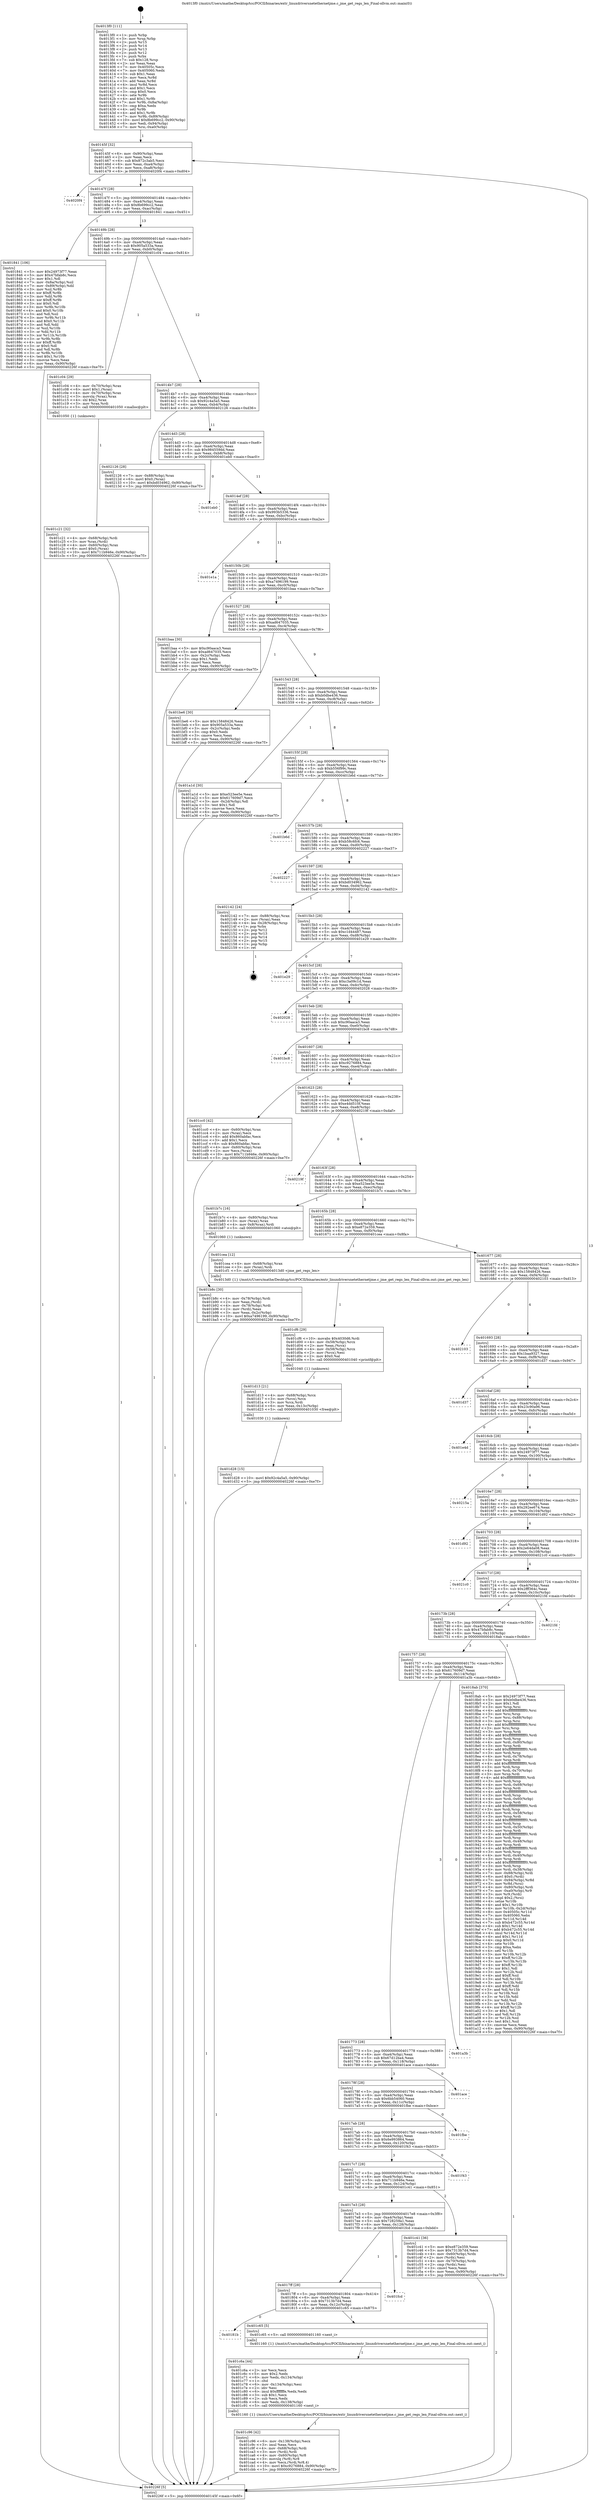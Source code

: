 digraph "0x4013f0" {
  label = "0x4013f0 (/mnt/c/Users/mathe/Desktop/tcc/POCII/binaries/extr_linuxdriversnetethernetjme.c_jme_get_regs_len_Final-ollvm.out::main(0))"
  labelloc = "t"
  node[shape=record]

  Entry [label="",width=0.3,height=0.3,shape=circle,fillcolor=black,style=filled]
  "0x40145f" [label="{
     0x40145f [32]\l
     | [instrs]\l
     &nbsp;&nbsp;0x40145f \<+6\>: mov -0x90(%rbp),%eax\l
     &nbsp;&nbsp;0x401465 \<+2\>: mov %eax,%ecx\l
     &nbsp;&nbsp;0x401467 \<+6\>: sub $0x872c3ab5,%ecx\l
     &nbsp;&nbsp;0x40146d \<+6\>: mov %eax,-0xa4(%rbp)\l
     &nbsp;&nbsp;0x401473 \<+6\>: mov %ecx,-0xa8(%rbp)\l
     &nbsp;&nbsp;0x401479 \<+6\>: je 00000000004020f4 \<main+0xd04\>\l
  }"]
  "0x4020f4" [label="{
     0x4020f4\l
  }", style=dashed]
  "0x40147f" [label="{
     0x40147f [28]\l
     | [instrs]\l
     &nbsp;&nbsp;0x40147f \<+5\>: jmp 0000000000401484 \<main+0x94\>\l
     &nbsp;&nbsp;0x401484 \<+6\>: mov -0xa4(%rbp),%eax\l
     &nbsp;&nbsp;0x40148a \<+5\>: sub $0x8b699cc2,%eax\l
     &nbsp;&nbsp;0x40148f \<+6\>: mov %eax,-0xac(%rbp)\l
     &nbsp;&nbsp;0x401495 \<+6\>: je 0000000000401841 \<main+0x451\>\l
  }"]
  Exit [label="",width=0.3,height=0.3,shape=circle,fillcolor=black,style=filled,peripheries=2]
  "0x401841" [label="{
     0x401841 [106]\l
     | [instrs]\l
     &nbsp;&nbsp;0x401841 \<+5\>: mov $0x24973f77,%eax\l
     &nbsp;&nbsp;0x401846 \<+5\>: mov $0x47bfab8c,%ecx\l
     &nbsp;&nbsp;0x40184b \<+2\>: mov $0x1,%dl\l
     &nbsp;&nbsp;0x40184d \<+7\>: mov -0x8a(%rbp),%sil\l
     &nbsp;&nbsp;0x401854 \<+7\>: mov -0x89(%rbp),%dil\l
     &nbsp;&nbsp;0x40185b \<+3\>: mov %sil,%r8b\l
     &nbsp;&nbsp;0x40185e \<+4\>: xor $0xff,%r8b\l
     &nbsp;&nbsp;0x401862 \<+3\>: mov %dil,%r9b\l
     &nbsp;&nbsp;0x401865 \<+4\>: xor $0xff,%r9b\l
     &nbsp;&nbsp;0x401869 \<+3\>: xor $0x0,%dl\l
     &nbsp;&nbsp;0x40186c \<+3\>: mov %r8b,%r10b\l
     &nbsp;&nbsp;0x40186f \<+4\>: and $0x0,%r10b\l
     &nbsp;&nbsp;0x401873 \<+3\>: and %dl,%sil\l
     &nbsp;&nbsp;0x401876 \<+3\>: mov %r9b,%r11b\l
     &nbsp;&nbsp;0x401879 \<+4\>: and $0x0,%r11b\l
     &nbsp;&nbsp;0x40187d \<+3\>: and %dl,%dil\l
     &nbsp;&nbsp;0x401880 \<+3\>: or %sil,%r10b\l
     &nbsp;&nbsp;0x401883 \<+3\>: or %dil,%r11b\l
     &nbsp;&nbsp;0x401886 \<+3\>: xor %r11b,%r10b\l
     &nbsp;&nbsp;0x401889 \<+3\>: or %r9b,%r8b\l
     &nbsp;&nbsp;0x40188c \<+4\>: xor $0xff,%r8b\l
     &nbsp;&nbsp;0x401890 \<+3\>: or $0x0,%dl\l
     &nbsp;&nbsp;0x401893 \<+3\>: and %dl,%r8b\l
     &nbsp;&nbsp;0x401896 \<+3\>: or %r8b,%r10b\l
     &nbsp;&nbsp;0x401899 \<+4\>: test $0x1,%r10b\l
     &nbsp;&nbsp;0x40189d \<+3\>: cmovne %ecx,%eax\l
     &nbsp;&nbsp;0x4018a0 \<+6\>: mov %eax,-0x90(%rbp)\l
     &nbsp;&nbsp;0x4018a6 \<+5\>: jmp 000000000040226f \<main+0xe7f\>\l
  }"]
  "0x40149b" [label="{
     0x40149b [28]\l
     | [instrs]\l
     &nbsp;&nbsp;0x40149b \<+5\>: jmp 00000000004014a0 \<main+0xb0\>\l
     &nbsp;&nbsp;0x4014a0 \<+6\>: mov -0xa4(%rbp),%eax\l
     &nbsp;&nbsp;0x4014a6 \<+5\>: sub $0x905a533a,%eax\l
     &nbsp;&nbsp;0x4014ab \<+6\>: mov %eax,-0xb0(%rbp)\l
     &nbsp;&nbsp;0x4014b1 \<+6\>: je 0000000000401c04 \<main+0x814\>\l
  }"]
  "0x40226f" [label="{
     0x40226f [5]\l
     | [instrs]\l
     &nbsp;&nbsp;0x40226f \<+5\>: jmp 000000000040145f \<main+0x6f\>\l
  }"]
  "0x4013f0" [label="{
     0x4013f0 [111]\l
     | [instrs]\l
     &nbsp;&nbsp;0x4013f0 \<+1\>: push %rbp\l
     &nbsp;&nbsp;0x4013f1 \<+3\>: mov %rsp,%rbp\l
     &nbsp;&nbsp;0x4013f4 \<+2\>: push %r15\l
     &nbsp;&nbsp;0x4013f6 \<+2\>: push %r14\l
     &nbsp;&nbsp;0x4013f8 \<+2\>: push %r13\l
     &nbsp;&nbsp;0x4013fa \<+2\>: push %r12\l
     &nbsp;&nbsp;0x4013fc \<+1\>: push %rbx\l
     &nbsp;&nbsp;0x4013fd \<+7\>: sub $0x128,%rsp\l
     &nbsp;&nbsp;0x401404 \<+2\>: xor %eax,%eax\l
     &nbsp;&nbsp;0x401406 \<+7\>: mov 0x40505c,%ecx\l
     &nbsp;&nbsp;0x40140d \<+7\>: mov 0x405060,%edx\l
     &nbsp;&nbsp;0x401414 \<+3\>: sub $0x1,%eax\l
     &nbsp;&nbsp;0x401417 \<+3\>: mov %ecx,%r8d\l
     &nbsp;&nbsp;0x40141a \<+3\>: add %eax,%r8d\l
     &nbsp;&nbsp;0x40141d \<+4\>: imul %r8d,%ecx\l
     &nbsp;&nbsp;0x401421 \<+3\>: and $0x1,%ecx\l
     &nbsp;&nbsp;0x401424 \<+3\>: cmp $0x0,%ecx\l
     &nbsp;&nbsp;0x401427 \<+4\>: sete %r9b\l
     &nbsp;&nbsp;0x40142b \<+4\>: and $0x1,%r9b\l
     &nbsp;&nbsp;0x40142f \<+7\>: mov %r9b,-0x8a(%rbp)\l
     &nbsp;&nbsp;0x401436 \<+3\>: cmp $0xa,%edx\l
     &nbsp;&nbsp;0x401439 \<+4\>: setl %r9b\l
     &nbsp;&nbsp;0x40143d \<+4\>: and $0x1,%r9b\l
     &nbsp;&nbsp;0x401441 \<+7\>: mov %r9b,-0x89(%rbp)\l
     &nbsp;&nbsp;0x401448 \<+10\>: movl $0x8b699cc2,-0x90(%rbp)\l
     &nbsp;&nbsp;0x401452 \<+6\>: mov %edi,-0x94(%rbp)\l
     &nbsp;&nbsp;0x401458 \<+7\>: mov %rsi,-0xa0(%rbp)\l
  }"]
  "0x401d28" [label="{
     0x401d28 [15]\l
     | [instrs]\l
     &nbsp;&nbsp;0x401d28 \<+10\>: movl $0x92c4a5a5,-0x90(%rbp)\l
     &nbsp;&nbsp;0x401d32 \<+5\>: jmp 000000000040226f \<main+0xe7f\>\l
  }"]
  "0x401c04" [label="{
     0x401c04 [29]\l
     | [instrs]\l
     &nbsp;&nbsp;0x401c04 \<+4\>: mov -0x70(%rbp),%rax\l
     &nbsp;&nbsp;0x401c08 \<+6\>: movl $0x1,(%rax)\l
     &nbsp;&nbsp;0x401c0e \<+4\>: mov -0x70(%rbp),%rax\l
     &nbsp;&nbsp;0x401c12 \<+3\>: movslq (%rax),%rax\l
     &nbsp;&nbsp;0x401c15 \<+4\>: shl $0x2,%rax\l
     &nbsp;&nbsp;0x401c19 \<+3\>: mov %rax,%rdi\l
     &nbsp;&nbsp;0x401c1c \<+5\>: call 0000000000401050 \<malloc@plt\>\l
     | [calls]\l
     &nbsp;&nbsp;0x401050 \{1\} (unknown)\l
  }"]
  "0x4014b7" [label="{
     0x4014b7 [28]\l
     | [instrs]\l
     &nbsp;&nbsp;0x4014b7 \<+5\>: jmp 00000000004014bc \<main+0xcc\>\l
     &nbsp;&nbsp;0x4014bc \<+6\>: mov -0xa4(%rbp),%eax\l
     &nbsp;&nbsp;0x4014c2 \<+5\>: sub $0x92c4a5a5,%eax\l
     &nbsp;&nbsp;0x4014c7 \<+6\>: mov %eax,-0xb4(%rbp)\l
     &nbsp;&nbsp;0x4014cd \<+6\>: je 0000000000402126 \<main+0xd36\>\l
  }"]
  "0x401d13" [label="{
     0x401d13 [21]\l
     | [instrs]\l
     &nbsp;&nbsp;0x401d13 \<+4\>: mov -0x68(%rbp),%rcx\l
     &nbsp;&nbsp;0x401d17 \<+3\>: mov (%rcx),%rcx\l
     &nbsp;&nbsp;0x401d1a \<+3\>: mov %rcx,%rdi\l
     &nbsp;&nbsp;0x401d1d \<+6\>: mov %eax,-0x13c(%rbp)\l
     &nbsp;&nbsp;0x401d23 \<+5\>: call 0000000000401030 \<free@plt\>\l
     | [calls]\l
     &nbsp;&nbsp;0x401030 \{1\} (unknown)\l
  }"]
  "0x402126" [label="{
     0x402126 [28]\l
     | [instrs]\l
     &nbsp;&nbsp;0x402126 \<+7\>: mov -0x88(%rbp),%rax\l
     &nbsp;&nbsp;0x40212d \<+6\>: movl $0x0,(%rax)\l
     &nbsp;&nbsp;0x402133 \<+10\>: movl $0xbd034962,-0x90(%rbp)\l
     &nbsp;&nbsp;0x40213d \<+5\>: jmp 000000000040226f \<main+0xe7f\>\l
  }"]
  "0x4014d3" [label="{
     0x4014d3 [28]\l
     | [instrs]\l
     &nbsp;&nbsp;0x4014d3 \<+5\>: jmp 00000000004014d8 \<main+0xe8\>\l
     &nbsp;&nbsp;0x4014d8 \<+6\>: mov -0xa4(%rbp),%eax\l
     &nbsp;&nbsp;0x4014de \<+5\>: sub $0x984559dd,%eax\l
     &nbsp;&nbsp;0x4014e3 \<+6\>: mov %eax,-0xb8(%rbp)\l
     &nbsp;&nbsp;0x4014e9 \<+6\>: je 0000000000401eb0 \<main+0xac0\>\l
  }"]
  "0x401cf6" [label="{
     0x401cf6 [29]\l
     | [instrs]\l
     &nbsp;&nbsp;0x401cf6 \<+10\>: movabs $0x4030d6,%rdi\l
     &nbsp;&nbsp;0x401d00 \<+4\>: mov -0x58(%rbp),%rcx\l
     &nbsp;&nbsp;0x401d04 \<+2\>: mov %eax,(%rcx)\l
     &nbsp;&nbsp;0x401d06 \<+4\>: mov -0x58(%rbp),%rcx\l
     &nbsp;&nbsp;0x401d0a \<+2\>: mov (%rcx),%esi\l
     &nbsp;&nbsp;0x401d0c \<+2\>: mov $0x0,%al\l
     &nbsp;&nbsp;0x401d0e \<+5\>: call 0000000000401040 \<printf@plt\>\l
     | [calls]\l
     &nbsp;&nbsp;0x401040 \{1\} (unknown)\l
  }"]
  "0x401eb0" [label="{
     0x401eb0\l
  }", style=dashed]
  "0x4014ef" [label="{
     0x4014ef [28]\l
     | [instrs]\l
     &nbsp;&nbsp;0x4014ef \<+5\>: jmp 00000000004014f4 \<main+0x104\>\l
     &nbsp;&nbsp;0x4014f4 \<+6\>: mov -0xa4(%rbp),%eax\l
     &nbsp;&nbsp;0x4014fa \<+5\>: sub $0x993b5336,%eax\l
     &nbsp;&nbsp;0x4014ff \<+6\>: mov %eax,-0xbc(%rbp)\l
     &nbsp;&nbsp;0x401505 \<+6\>: je 0000000000401e1a \<main+0xa2a\>\l
  }"]
  "0x401c96" [label="{
     0x401c96 [42]\l
     | [instrs]\l
     &nbsp;&nbsp;0x401c96 \<+6\>: mov -0x138(%rbp),%ecx\l
     &nbsp;&nbsp;0x401c9c \<+3\>: imul %eax,%ecx\l
     &nbsp;&nbsp;0x401c9f \<+4\>: mov -0x68(%rbp),%rdi\l
     &nbsp;&nbsp;0x401ca3 \<+3\>: mov (%rdi),%rdi\l
     &nbsp;&nbsp;0x401ca6 \<+4\>: mov -0x60(%rbp),%r8\l
     &nbsp;&nbsp;0x401caa \<+3\>: movslq (%r8),%r8\l
     &nbsp;&nbsp;0x401cad \<+4\>: mov %ecx,(%rdi,%r8,4)\l
     &nbsp;&nbsp;0x401cb1 \<+10\>: movl $0xc9276884,-0x90(%rbp)\l
     &nbsp;&nbsp;0x401cbb \<+5\>: jmp 000000000040226f \<main+0xe7f\>\l
  }"]
  "0x401e1a" [label="{
     0x401e1a\l
  }", style=dashed]
  "0x40150b" [label="{
     0x40150b [28]\l
     | [instrs]\l
     &nbsp;&nbsp;0x40150b \<+5\>: jmp 0000000000401510 \<main+0x120\>\l
     &nbsp;&nbsp;0x401510 \<+6\>: mov -0xa4(%rbp),%eax\l
     &nbsp;&nbsp;0x401516 \<+5\>: sub $0xa7496199,%eax\l
     &nbsp;&nbsp;0x40151b \<+6\>: mov %eax,-0xc0(%rbp)\l
     &nbsp;&nbsp;0x401521 \<+6\>: je 0000000000401baa \<main+0x7ba\>\l
  }"]
  "0x401c6a" [label="{
     0x401c6a [44]\l
     | [instrs]\l
     &nbsp;&nbsp;0x401c6a \<+2\>: xor %ecx,%ecx\l
     &nbsp;&nbsp;0x401c6c \<+5\>: mov $0x2,%edx\l
     &nbsp;&nbsp;0x401c71 \<+6\>: mov %edx,-0x134(%rbp)\l
     &nbsp;&nbsp;0x401c77 \<+1\>: cltd\l
     &nbsp;&nbsp;0x401c78 \<+6\>: mov -0x134(%rbp),%esi\l
     &nbsp;&nbsp;0x401c7e \<+2\>: idiv %esi\l
     &nbsp;&nbsp;0x401c80 \<+6\>: imul $0xfffffffe,%edx,%edx\l
     &nbsp;&nbsp;0x401c86 \<+3\>: sub $0x1,%ecx\l
     &nbsp;&nbsp;0x401c89 \<+2\>: sub %ecx,%edx\l
     &nbsp;&nbsp;0x401c8b \<+6\>: mov %edx,-0x138(%rbp)\l
     &nbsp;&nbsp;0x401c91 \<+5\>: call 0000000000401160 \<next_i\>\l
     | [calls]\l
     &nbsp;&nbsp;0x401160 \{1\} (/mnt/c/Users/mathe/Desktop/tcc/POCII/binaries/extr_linuxdriversnetethernetjme.c_jme_get_regs_len_Final-ollvm.out::next_i)\l
  }"]
  "0x401baa" [label="{
     0x401baa [30]\l
     | [instrs]\l
     &nbsp;&nbsp;0x401baa \<+5\>: mov $0xc90aaca3,%eax\l
     &nbsp;&nbsp;0x401baf \<+5\>: mov $0xad647035,%ecx\l
     &nbsp;&nbsp;0x401bb4 \<+3\>: mov -0x2c(%rbp),%edx\l
     &nbsp;&nbsp;0x401bb7 \<+3\>: cmp $0x1,%edx\l
     &nbsp;&nbsp;0x401bba \<+3\>: cmovl %ecx,%eax\l
     &nbsp;&nbsp;0x401bbd \<+6\>: mov %eax,-0x90(%rbp)\l
     &nbsp;&nbsp;0x401bc3 \<+5\>: jmp 000000000040226f \<main+0xe7f\>\l
  }"]
  "0x401527" [label="{
     0x401527 [28]\l
     | [instrs]\l
     &nbsp;&nbsp;0x401527 \<+5\>: jmp 000000000040152c \<main+0x13c\>\l
     &nbsp;&nbsp;0x40152c \<+6\>: mov -0xa4(%rbp),%eax\l
     &nbsp;&nbsp;0x401532 \<+5\>: sub $0xad647035,%eax\l
     &nbsp;&nbsp;0x401537 \<+6\>: mov %eax,-0xc4(%rbp)\l
     &nbsp;&nbsp;0x40153d \<+6\>: je 0000000000401be6 \<main+0x7f6\>\l
  }"]
  "0x40181b" [label="{
     0x40181b\l
  }", style=dashed]
  "0x401be6" [label="{
     0x401be6 [30]\l
     | [instrs]\l
     &nbsp;&nbsp;0x401be6 \<+5\>: mov $0x15848426,%eax\l
     &nbsp;&nbsp;0x401beb \<+5\>: mov $0x905a533a,%ecx\l
     &nbsp;&nbsp;0x401bf0 \<+3\>: mov -0x2c(%rbp),%edx\l
     &nbsp;&nbsp;0x401bf3 \<+3\>: cmp $0x0,%edx\l
     &nbsp;&nbsp;0x401bf6 \<+3\>: cmove %ecx,%eax\l
     &nbsp;&nbsp;0x401bf9 \<+6\>: mov %eax,-0x90(%rbp)\l
     &nbsp;&nbsp;0x401bff \<+5\>: jmp 000000000040226f \<main+0xe7f\>\l
  }"]
  "0x401543" [label="{
     0x401543 [28]\l
     | [instrs]\l
     &nbsp;&nbsp;0x401543 \<+5\>: jmp 0000000000401548 \<main+0x158\>\l
     &nbsp;&nbsp;0x401548 \<+6\>: mov -0xa4(%rbp),%eax\l
     &nbsp;&nbsp;0x40154e \<+5\>: sub $0xb0dbe436,%eax\l
     &nbsp;&nbsp;0x401553 \<+6\>: mov %eax,-0xc8(%rbp)\l
     &nbsp;&nbsp;0x401559 \<+6\>: je 0000000000401a1d \<main+0x62d\>\l
  }"]
  "0x401c65" [label="{
     0x401c65 [5]\l
     | [instrs]\l
     &nbsp;&nbsp;0x401c65 \<+5\>: call 0000000000401160 \<next_i\>\l
     | [calls]\l
     &nbsp;&nbsp;0x401160 \{1\} (/mnt/c/Users/mathe/Desktop/tcc/POCII/binaries/extr_linuxdriversnetethernetjme.c_jme_get_regs_len_Final-ollvm.out::next_i)\l
  }"]
  "0x401a1d" [label="{
     0x401a1d [30]\l
     | [instrs]\l
     &nbsp;&nbsp;0x401a1d \<+5\>: mov $0xe523ee5e,%eax\l
     &nbsp;&nbsp;0x401a22 \<+5\>: mov $0x617609d7,%ecx\l
     &nbsp;&nbsp;0x401a27 \<+3\>: mov -0x2d(%rbp),%dl\l
     &nbsp;&nbsp;0x401a2a \<+3\>: test $0x1,%dl\l
     &nbsp;&nbsp;0x401a2d \<+3\>: cmovne %ecx,%eax\l
     &nbsp;&nbsp;0x401a30 \<+6\>: mov %eax,-0x90(%rbp)\l
     &nbsp;&nbsp;0x401a36 \<+5\>: jmp 000000000040226f \<main+0xe7f\>\l
  }"]
  "0x40155f" [label="{
     0x40155f [28]\l
     | [instrs]\l
     &nbsp;&nbsp;0x40155f \<+5\>: jmp 0000000000401564 \<main+0x174\>\l
     &nbsp;&nbsp;0x401564 \<+6\>: mov -0xa4(%rbp),%eax\l
     &nbsp;&nbsp;0x40156a \<+5\>: sub $0xb556f99c,%eax\l
     &nbsp;&nbsp;0x40156f \<+6\>: mov %eax,-0xcc(%rbp)\l
     &nbsp;&nbsp;0x401575 \<+6\>: je 0000000000401b6d \<main+0x77d\>\l
  }"]
  "0x4017ff" [label="{
     0x4017ff [28]\l
     | [instrs]\l
     &nbsp;&nbsp;0x4017ff \<+5\>: jmp 0000000000401804 \<main+0x414\>\l
     &nbsp;&nbsp;0x401804 \<+6\>: mov -0xa4(%rbp),%eax\l
     &nbsp;&nbsp;0x40180a \<+5\>: sub $0x7313b7d4,%eax\l
     &nbsp;&nbsp;0x40180f \<+6\>: mov %eax,-0x12c(%rbp)\l
     &nbsp;&nbsp;0x401815 \<+6\>: je 0000000000401c65 \<main+0x875\>\l
  }"]
  "0x401b6d" [label="{
     0x401b6d\l
  }", style=dashed]
  "0x40157b" [label="{
     0x40157b [28]\l
     | [instrs]\l
     &nbsp;&nbsp;0x40157b \<+5\>: jmp 0000000000401580 \<main+0x190\>\l
     &nbsp;&nbsp;0x401580 \<+6\>: mov -0xa4(%rbp),%eax\l
     &nbsp;&nbsp;0x401586 \<+5\>: sub $0xb58c6fc6,%eax\l
     &nbsp;&nbsp;0x40158b \<+6\>: mov %eax,-0xd0(%rbp)\l
     &nbsp;&nbsp;0x401591 \<+6\>: je 0000000000402227 \<main+0xe37\>\l
  }"]
  "0x401fcd" [label="{
     0x401fcd\l
  }", style=dashed]
  "0x402227" [label="{
     0x402227\l
  }", style=dashed]
  "0x401597" [label="{
     0x401597 [28]\l
     | [instrs]\l
     &nbsp;&nbsp;0x401597 \<+5\>: jmp 000000000040159c \<main+0x1ac\>\l
     &nbsp;&nbsp;0x40159c \<+6\>: mov -0xa4(%rbp),%eax\l
     &nbsp;&nbsp;0x4015a2 \<+5\>: sub $0xbd034962,%eax\l
     &nbsp;&nbsp;0x4015a7 \<+6\>: mov %eax,-0xd4(%rbp)\l
     &nbsp;&nbsp;0x4015ad \<+6\>: je 0000000000402142 \<main+0xd52\>\l
  }"]
  "0x4017e3" [label="{
     0x4017e3 [28]\l
     | [instrs]\l
     &nbsp;&nbsp;0x4017e3 \<+5\>: jmp 00000000004017e8 \<main+0x3f8\>\l
     &nbsp;&nbsp;0x4017e8 \<+6\>: mov -0xa4(%rbp),%eax\l
     &nbsp;&nbsp;0x4017ee \<+5\>: sub $0x728259a1,%eax\l
     &nbsp;&nbsp;0x4017f3 \<+6\>: mov %eax,-0x128(%rbp)\l
     &nbsp;&nbsp;0x4017f9 \<+6\>: je 0000000000401fcd \<main+0xbdd\>\l
  }"]
  "0x402142" [label="{
     0x402142 [24]\l
     | [instrs]\l
     &nbsp;&nbsp;0x402142 \<+7\>: mov -0x88(%rbp),%rax\l
     &nbsp;&nbsp;0x402149 \<+2\>: mov (%rax),%eax\l
     &nbsp;&nbsp;0x40214b \<+4\>: lea -0x28(%rbp),%rsp\l
     &nbsp;&nbsp;0x40214f \<+1\>: pop %rbx\l
     &nbsp;&nbsp;0x402150 \<+2\>: pop %r12\l
     &nbsp;&nbsp;0x402152 \<+2\>: pop %r13\l
     &nbsp;&nbsp;0x402154 \<+2\>: pop %r14\l
     &nbsp;&nbsp;0x402156 \<+2\>: pop %r15\l
     &nbsp;&nbsp;0x402158 \<+1\>: pop %rbp\l
     &nbsp;&nbsp;0x402159 \<+1\>: ret\l
  }"]
  "0x4015b3" [label="{
     0x4015b3 [28]\l
     | [instrs]\l
     &nbsp;&nbsp;0x4015b3 \<+5\>: jmp 00000000004015b8 \<main+0x1c8\>\l
     &nbsp;&nbsp;0x4015b8 \<+6\>: mov -0xa4(%rbp),%eax\l
     &nbsp;&nbsp;0x4015be \<+5\>: sub $0xc1d44487,%eax\l
     &nbsp;&nbsp;0x4015c3 \<+6\>: mov %eax,-0xd8(%rbp)\l
     &nbsp;&nbsp;0x4015c9 \<+6\>: je 0000000000401e29 \<main+0xa39\>\l
  }"]
  "0x401c41" [label="{
     0x401c41 [36]\l
     | [instrs]\l
     &nbsp;&nbsp;0x401c41 \<+5\>: mov $0xe872e359,%eax\l
     &nbsp;&nbsp;0x401c46 \<+5\>: mov $0x7313b7d4,%ecx\l
     &nbsp;&nbsp;0x401c4b \<+4\>: mov -0x60(%rbp),%rdx\l
     &nbsp;&nbsp;0x401c4f \<+2\>: mov (%rdx),%esi\l
     &nbsp;&nbsp;0x401c51 \<+4\>: mov -0x70(%rbp),%rdx\l
     &nbsp;&nbsp;0x401c55 \<+2\>: cmp (%rdx),%esi\l
     &nbsp;&nbsp;0x401c57 \<+3\>: cmovl %ecx,%eax\l
     &nbsp;&nbsp;0x401c5a \<+6\>: mov %eax,-0x90(%rbp)\l
     &nbsp;&nbsp;0x401c60 \<+5\>: jmp 000000000040226f \<main+0xe7f\>\l
  }"]
  "0x401e29" [label="{
     0x401e29\l
  }", style=dashed]
  "0x4015cf" [label="{
     0x4015cf [28]\l
     | [instrs]\l
     &nbsp;&nbsp;0x4015cf \<+5\>: jmp 00000000004015d4 \<main+0x1e4\>\l
     &nbsp;&nbsp;0x4015d4 \<+6\>: mov -0xa4(%rbp),%eax\l
     &nbsp;&nbsp;0x4015da \<+5\>: sub $0xc3a09c1d,%eax\l
     &nbsp;&nbsp;0x4015df \<+6\>: mov %eax,-0xdc(%rbp)\l
     &nbsp;&nbsp;0x4015e5 \<+6\>: je 0000000000402028 \<main+0xc38\>\l
  }"]
  "0x4017c7" [label="{
     0x4017c7 [28]\l
     | [instrs]\l
     &nbsp;&nbsp;0x4017c7 \<+5\>: jmp 00000000004017cc \<main+0x3dc\>\l
     &nbsp;&nbsp;0x4017cc \<+6\>: mov -0xa4(%rbp),%eax\l
     &nbsp;&nbsp;0x4017d2 \<+5\>: sub $0x711b946e,%eax\l
     &nbsp;&nbsp;0x4017d7 \<+6\>: mov %eax,-0x124(%rbp)\l
     &nbsp;&nbsp;0x4017dd \<+6\>: je 0000000000401c41 \<main+0x851\>\l
  }"]
  "0x402028" [label="{
     0x402028\l
  }", style=dashed]
  "0x4015eb" [label="{
     0x4015eb [28]\l
     | [instrs]\l
     &nbsp;&nbsp;0x4015eb \<+5\>: jmp 00000000004015f0 \<main+0x200\>\l
     &nbsp;&nbsp;0x4015f0 \<+6\>: mov -0xa4(%rbp),%eax\l
     &nbsp;&nbsp;0x4015f6 \<+5\>: sub $0xc90aaca3,%eax\l
     &nbsp;&nbsp;0x4015fb \<+6\>: mov %eax,-0xe0(%rbp)\l
     &nbsp;&nbsp;0x401601 \<+6\>: je 0000000000401bc8 \<main+0x7d8\>\l
  }"]
  "0x401f43" [label="{
     0x401f43\l
  }", style=dashed]
  "0x401bc8" [label="{
     0x401bc8\l
  }", style=dashed]
  "0x401607" [label="{
     0x401607 [28]\l
     | [instrs]\l
     &nbsp;&nbsp;0x401607 \<+5\>: jmp 000000000040160c \<main+0x21c\>\l
     &nbsp;&nbsp;0x40160c \<+6\>: mov -0xa4(%rbp),%eax\l
     &nbsp;&nbsp;0x401612 \<+5\>: sub $0xc9276884,%eax\l
     &nbsp;&nbsp;0x401617 \<+6\>: mov %eax,-0xe4(%rbp)\l
     &nbsp;&nbsp;0x40161d \<+6\>: je 0000000000401cc0 \<main+0x8d0\>\l
  }"]
  "0x4017ab" [label="{
     0x4017ab [28]\l
     | [instrs]\l
     &nbsp;&nbsp;0x4017ab \<+5\>: jmp 00000000004017b0 \<main+0x3c0\>\l
     &nbsp;&nbsp;0x4017b0 \<+6\>: mov -0xa4(%rbp),%eax\l
     &nbsp;&nbsp;0x4017b6 \<+5\>: sub $0x6e993864,%eax\l
     &nbsp;&nbsp;0x4017bb \<+6\>: mov %eax,-0x120(%rbp)\l
     &nbsp;&nbsp;0x4017c1 \<+6\>: je 0000000000401f43 \<main+0xb53\>\l
  }"]
  "0x401cc0" [label="{
     0x401cc0 [42]\l
     | [instrs]\l
     &nbsp;&nbsp;0x401cc0 \<+4\>: mov -0x60(%rbp),%rax\l
     &nbsp;&nbsp;0x401cc4 \<+2\>: mov (%rax),%ecx\l
     &nbsp;&nbsp;0x401cc6 \<+6\>: add $0x860abfac,%ecx\l
     &nbsp;&nbsp;0x401ccc \<+3\>: add $0x1,%ecx\l
     &nbsp;&nbsp;0x401ccf \<+6\>: sub $0x860abfac,%ecx\l
     &nbsp;&nbsp;0x401cd5 \<+4\>: mov -0x60(%rbp),%rax\l
     &nbsp;&nbsp;0x401cd9 \<+2\>: mov %ecx,(%rax)\l
     &nbsp;&nbsp;0x401cdb \<+10\>: movl $0x711b946e,-0x90(%rbp)\l
     &nbsp;&nbsp;0x401ce5 \<+5\>: jmp 000000000040226f \<main+0xe7f\>\l
  }"]
  "0x401623" [label="{
     0x401623 [28]\l
     | [instrs]\l
     &nbsp;&nbsp;0x401623 \<+5\>: jmp 0000000000401628 \<main+0x238\>\l
     &nbsp;&nbsp;0x401628 \<+6\>: mov -0xa4(%rbp),%eax\l
     &nbsp;&nbsp;0x40162e \<+5\>: sub $0xe4dd510f,%eax\l
     &nbsp;&nbsp;0x401633 \<+6\>: mov %eax,-0xe8(%rbp)\l
     &nbsp;&nbsp;0x401639 \<+6\>: je 000000000040219f \<main+0xdaf\>\l
  }"]
  "0x401fbe" [label="{
     0x401fbe\l
  }", style=dashed]
  "0x40219f" [label="{
     0x40219f\l
  }", style=dashed]
  "0x40163f" [label="{
     0x40163f [28]\l
     | [instrs]\l
     &nbsp;&nbsp;0x40163f \<+5\>: jmp 0000000000401644 \<main+0x254\>\l
     &nbsp;&nbsp;0x401644 \<+6\>: mov -0xa4(%rbp),%eax\l
     &nbsp;&nbsp;0x40164a \<+5\>: sub $0xe523ee5e,%eax\l
     &nbsp;&nbsp;0x40164f \<+6\>: mov %eax,-0xec(%rbp)\l
     &nbsp;&nbsp;0x401655 \<+6\>: je 0000000000401b7c \<main+0x78c\>\l
  }"]
  "0x40178f" [label="{
     0x40178f [28]\l
     | [instrs]\l
     &nbsp;&nbsp;0x40178f \<+5\>: jmp 0000000000401794 \<main+0x3a4\>\l
     &nbsp;&nbsp;0x401794 \<+6\>: mov -0xa4(%rbp),%eax\l
     &nbsp;&nbsp;0x40179a \<+5\>: sub $0x6bb54060,%eax\l
     &nbsp;&nbsp;0x40179f \<+6\>: mov %eax,-0x11c(%rbp)\l
     &nbsp;&nbsp;0x4017a5 \<+6\>: je 0000000000401fbe \<main+0xbce\>\l
  }"]
  "0x401b7c" [label="{
     0x401b7c [16]\l
     | [instrs]\l
     &nbsp;&nbsp;0x401b7c \<+4\>: mov -0x80(%rbp),%rax\l
     &nbsp;&nbsp;0x401b80 \<+3\>: mov (%rax),%rax\l
     &nbsp;&nbsp;0x401b83 \<+4\>: mov 0x8(%rax),%rdi\l
     &nbsp;&nbsp;0x401b87 \<+5\>: call 0000000000401060 \<atoi@plt\>\l
     | [calls]\l
     &nbsp;&nbsp;0x401060 \{1\} (unknown)\l
  }"]
  "0x40165b" [label="{
     0x40165b [28]\l
     | [instrs]\l
     &nbsp;&nbsp;0x40165b \<+5\>: jmp 0000000000401660 \<main+0x270\>\l
     &nbsp;&nbsp;0x401660 \<+6\>: mov -0xa4(%rbp),%eax\l
     &nbsp;&nbsp;0x401666 \<+5\>: sub $0xe872e359,%eax\l
     &nbsp;&nbsp;0x40166b \<+6\>: mov %eax,-0xf0(%rbp)\l
     &nbsp;&nbsp;0x401671 \<+6\>: je 0000000000401cea \<main+0x8fa\>\l
  }"]
  "0x401ace" [label="{
     0x401ace\l
  }", style=dashed]
  "0x401cea" [label="{
     0x401cea [12]\l
     | [instrs]\l
     &nbsp;&nbsp;0x401cea \<+4\>: mov -0x68(%rbp),%rax\l
     &nbsp;&nbsp;0x401cee \<+3\>: mov (%rax),%rdi\l
     &nbsp;&nbsp;0x401cf1 \<+5\>: call 00000000004013d0 \<jme_get_regs_len\>\l
     | [calls]\l
     &nbsp;&nbsp;0x4013d0 \{1\} (/mnt/c/Users/mathe/Desktop/tcc/POCII/binaries/extr_linuxdriversnetethernetjme.c_jme_get_regs_len_Final-ollvm.out::jme_get_regs_len)\l
  }"]
  "0x401677" [label="{
     0x401677 [28]\l
     | [instrs]\l
     &nbsp;&nbsp;0x401677 \<+5\>: jmp 000000000040167c \<main+0x28c\>\l
     &nbsp;&nbsp;0x40167c \<+6\>: mov -0xa4(%rbp),%eax\l
     &nbsp;&nbsp;0x401682 \<+5\>: sub $0x15848426,%eax\l
     &nbsp;&nbsp;0x401687 \<+6\>: mov %eax,-0xf4(%rbp)\l
     &nbsp;&nbsp;0x40168d \<+6\>: je 0000000000402103 \<main+0xd13\>\l
  }"]
  "0x401773" [label="{
     0x401773 [28]\l
     | [instrs]\l
     &nbsp;&nbsp;0x401773 \<+5\>: jmp 0000000000401778 \<main+0x388\>\l
     &nbsp;&nbsp;0x401778 \<+6\>: mov -0xa4(%rbp),%eax\l
     &nbsp;&nbsp;0x40177e \<+5\>: sub $0x67d12ba4,%eax\l
     &nbsp;&nbsp;0x401783 \<+6\>: mov %eax,-0x118(%rbp)\l
     &nbsp;&nbsp;0x401789 \<+6\>: je 0000000000401ace \<main+0x6de\>\l
  }"]
  "0x402103" [label="{
     0x402103\l
  }", style=dashed]
  "0x401693" [label="{
     0x401693 [28]\l
     | [instrs]\l
     &nbsp;&nbsp;0x401693 \<+5\>: jmp 0000000000401698 \<main+0x2a8\>\l
     &nbsp;&nbsp;0x401698 \<+6\>: mov -0xa4(%rbp),%eax\l
     &nbsp;&nbsp;0x40169e \<+5\>: sub $0x1baa9327,%eax\l
     &nbsp;&nbsp;0x4016a3 \<+6\>: mov %eax,-0xf8(%rbp)\l
     &nbsp;&nbsp;0x4016a9 \<+6\>: je 0000000000401d37 \<main+0x947\>\l
  }"]
  "0x401a3b" [label="{
     0x401a3b\l
  }", style=dashed]
  "0x401d37" [label="{
     0x401d37\l
  }", style=dashed]
  "0x4016af" [label="{
     0x4016af [28]\l
     | [instrs]\l
     &nbsp;&nbsp;0x4016af \<+5\>: jmp 00000000004016b4 \<main+0x2c4\>\l
     &nbsp;&nbsp;0x4016b4 \<+6\>: mov -0xa4(%rbp),%eax\l
     &nbsp;&nbsp;0x4016ba \<+5\>: sub $0x23c90a96,%eax\l
     &nbsp;&nbsp;0x4016bf \<+6\>: mov %eax,-0xfc(%rbp)\l
     &nbsp;&nbsp;0x4016c5 \<+6\>: je 0000000000401e4d \<main+0xa5d\>\l
  }"]
  "0x401c21" [label="{
     0x401c21 [32]\l
     | [instrs]\l
     &nbsp;&nbsp;0x401c21 \<+4\>: mov -0x68(%rbp),%rdi\l
     &nbsp;&nbsp;0x401c25 \<+3\>: mov %rax,(%rdi)\l
     &nbsp;&nbsp;0x401c28 \<+4\>: mov -0x60(%rbp),%rax\l
     &nbsp;&nbsp;0x401c2c \<+6\>: movl $0x0,(%rax)\l
     &nbsp;&nbsp;0x401c32 \<+10\>: movl $0x711b946e,-0x90(%rbp)\l
     &nbsp;&nbsp;0x401c3c \<+5\>: jmp 000000000040226f \<main+0xe7f\>\l
  }"]
  "0x401e4d" [label="{
     0x401e4d\l
  }", style=dashed]
  "0x4016cb" [label="{
     0x4016cb [28]\l
     | [instrs]\l
     &nbsp;&nbsp;0x4016cb \<+5\>: jmp 00000000004016d0 \<main+0x2e0\>\l
     &nbsp;&nbsp;0x4016d0 \<+6\>: mov -0xa4(%rbp),%eax\l
     &nbsp;&nbsp;0x4016d6 \<+5\>: sub $0x24973f77,%eax\l
     &nbsp;&nbsp;0x4016db \<+6\>: mov %eax,-0x100(%rbp)\l
     &nbsp;&nbsp;0x4016e1 \<+6\>: je 000000000040215a \<main+0xd6a\>\l
  }"]
  "0x401b8c" [label="{
     0x401b8c [30]\l
     | [instrs]\l
     &nbsp;&nbsp;0x401b8c \<+4\>: mov -0x78(%rbp),%rdi\l
     &nbsp;&nbsp;0x401b90 \<+2\>: mov %eax,(%rdi)\l
     &nbsp;&nbsp;0x401b92 \<+4\>: mov -0x78(%rbp),%rdi\l
     &nbsp;&nbsp;0x401b96 \<+2\>: mov (%rdi),%eax\l
     &nbsp;&nbsp;0x401b98 \<+3\>: mov %eax,-0x2c(%rbp)\l
     &nbsp;&nbsp;0x401b9b \<+10\>: movl $0xa7496199,-0x90(%rbp)\l
     &nbsp;&nbsp;0x401ba5 \<+5\>: jmp 000000000040226f \<main+0xe7f\>\l
  }"]
  "0x40215a" [label="{
     0x40215a\l
  }", style=dashed]
  "0x4016e7" [label="{
     0x4016e7 [28]\l
     | [instrs]\l
     &nbsp;&nbsp;0x4016e7 \<+5\>: jmp 00000000004016ec \<main+0x2fc\>\l
     &nbsp;&nbsp;0x4016ec \<+6\>: mov -0xa4(%rbp),%eax\l
     &nbsp;&nbsp;0x4016f2 \<+5\>: sub $0x292ee674,%eax\l
     &nbsp;&nbsp;0x4016f7 \<+6\>: mov %eax,-0x104(%rbp)\l
     &nbsp;&nbsp;0x4016fd \<+6\>: je 0000000000401d92 \<main+0x9a2\>\l
  }"]
  "0x401757" [label="{
     0x401757 [28]\l
     | [instrs]\l
     &nbsp;&nbsp;0x401757 \<+5\>: jmp 000000000040175c \<main+0x36c\>\l
     &nbsp;&nbsp;0x40175c \<+6\>: mov -0xa4(%rbp),%eax\l
     &nbsp;&nbsp;0x401762 \<+5\>: sub $0x617609d7,%eax\l
     &nbsp;&nbsp;0x401767 \<+6\>: mov %eax,-0x114(%rbp)\l
     &nbsp;&nbsp;0x40176d \<+6\>: je 0000000000401a3b \<main+0x64b\>\l
  }"]
  "0x401d92" [label="{
     0x401d92\l
  }", style=dashed]
  "0x401703" [label="{
     0x401703 [28]\l
     | [instrs]\l
     &nbsp;&nbsp;0x401703 \<+5\>: jmp 0000000000401708 \<main+0x318\>\l
     &nbsp;&nbsp;0x401708 \<+6\>: mov -0xa4(%rbp),%eax\l
     &nbsp;&nbsp;0x40170e \<+5\>: sub $0x2e64da08,%eax\l
     &nbsp;&nbsp;0x401713 \<+6\>: mov %eax,-0x108(%rbp)\l
     &nbsp;&nbsp;0x401719 \<+6\>: je 00000000004021c0 \<main+0xdd0\>\l
  }"]
  "0x4018ab" [label="{
     0x4018ab [370]\l
     | [instrs]\l
     &nbsp;&nbsp;0x4018ab \<+5\>: mov $0x24973f77,%eax\l
     &nbsp;&nbsp;0x4018b0 \<+5\>: mov $0xb0dbe436,%ecx\l
     &nbsp;&nbsp;0x4018b5 \<+2\>: mov $0x1,%dl\l
     &nbsp;&nbsp;0x4018b7 \<+3\>: mov %rsp,%rsi\l
     &nbsp;&nbsp;0x4018ba \<+4\>: add $0xfffffffffffffff0,%rsi\l
     &nbsp;&nbsp;0x4018be \<+3\>: mov %rsi,%rsp\l
     &nbsp;&nbsp;0x4018c1 \<+7\>: mov %rsi,-0x88(%rbp)\l
     &nbsp;&nbsp;0x4018c8 \<+3\>: mov %rsp,%rsi\l
     &nbsp;&nbsp;0x4018cb \<+4\>: add $0xfffffffffffffff0,%rsi\l
     &nbsp;&nbsp;0x4018cf \<+3\>: mov %rsi,%rsp\l
     &nbsp;&nbsp;0x4018d2 \<+3\>: mov %rsp,%rdi\l
     &nbsp;&nbsp;0x4018d5 \<+4\>: add $0xfffffffffffffff0,%rdi\l
     &nbsp;&nbsp;0x4018d9 \<+3\>: mov %rdi,%rsp\l
     &nbsp;&nbsp;0x4018dc \<+4\>: mov %rdi,-0x80(%rbp)\l
     &nbsp;&nbsp;0x4018e0 \<+3\>: mov %rsp,%rdi\l
     &nbsp;&nbsp;0x4018e3 \<+4\>: add $0xfffffffffffffff0,%rdi\l
     &nbsp;&nbsp;0x4018e7 \<+3\>: mov %rdi,%rsp\l
     &nbsp;&nbsp;0x4018ea \<+4\>: mov %rdi,-0x78(%rbp)\l
     &nbsp;&nbsp;0x4018ee \<+3\>: mov %rsp,%rdi\l
     &nbsp;&nbsp;0x4018f1 \<+4\>: add $0xfffffffffffffff0,%rdi\l
     &nbsp;&nbsp;0x4018f5 \<+3\>: mov %rdi,%rsp\l
     &nbsp;&nbsp;0x4018f8 \<+4\>: mov %rdi,-0x70(%rbp)\l
     &nbsp;&nbsp;0x4018fc \<+3\>: mov %rsp,%rdi\l
     &nbsp;&nbsp;0x4018ff \<+4\>: add $0xfffffffffffffff0,%rdi\l
     &nbsp;&nbsp;0x401903 \<+3\>: mov %rdi,%rsp\l
     &nbsp;&nbsp;0x401906 \<+4\>: mov %rdi,-0x68(%rbp)\l
     &nbsp;&nbsp;0x40190a \<+3\>: mov %rsp,%rdi\l
     &nbsp;&nbsp;0x40190d \<+4\>: add $0xfffffffffffffff0,%rdi\l
     &nbsp;&nbsp;0x401911 \<+3\>: mov %rdi,%rsp\l
     &nbsp;&nbsp;0x401914 \<+4\>: mov %rdi,-0x60(%rbp)\l
     &nbsp;&nbsp;0x401918 \<+3\>: mov %rsp,%rdi\l
     &nbsp;&nbsp;0x40191b \<+4\>: add $0xfffffffffffffff0,%rdi\l
     &nbsp;&nbsp;0x40191f \<+3\>: mov %rdi,%rsp\l
     &nbsp;&nbsp;0x401922 \<+4\>: mov %rdi,-0x58(%rbp)\l
     &nbsp;&nbsp;0x401926 \<+3\>: mov %rsp,%rdi\l
     &nbsp;&nbsp;0x401929 \<+4\>: add $0xfffffffffffffff0,%rdi\l
     &nbsp;&nbsp;0x40192d \<+3\>: mov %rdi,%rsp\l
     &nbsp;&nbsp;0x401930 \<+4\>: mov %rdi,-0x50(%rbp)\l
     &nbsp;&nbsp;0x401934 \<+3\>: mov %rsp,%rdi\l
     &nbsp;&nbsp;0x401937 \<+4\>: add $0xfffffffffffffff0,%rdi\l
     &nbsp;&nbsp;0x40193b \<+3\>: mov %rdi,%rsp\l
     &nbsp;&nbsp;0x40193e \<+4\>: mov %rdi,-0x48(%rbp)\l
     &nbsp;&nbsp;0x401942 \<+3\>: mov %rsp,%rdi\l
     &nbsp;&nbsp;0x401945 \<+4\>: add $0xfffffffffffffff0,%rdi\l
     &nbsp;&nbsp;0x401949 \<+3\>: mov %rdi,%rsp\l
     &nbsp;&nbsp;0x40194c \<+4\>: mov %rdi,-0x40(%rbp)\l
     &nbsp;&nbsp;0x401950 \<+3\>: mov %rsp,%rdi\l
     &nbsp;&nbsp;0x401953 \<+4\>: add $0xfffffffffffffff0,%rdi\l
     &nbsp;&nbsp;0x401957 \<+3\>: mov %rdi,%rsp\l
     &nbsp;&nbsp;0x40195a \<+4\>: mov %rdi,-0x38(%rbp)\l
     &nbsp;&nbsp;0x40195e \<+7\>: mov -0x88(%rbp),%rdi\l
     &nbsp;&nbsp;0x401965 \<+6\>: movl $0x0,(%rdi)\l
     &nbsp;&nbsp;0x40196b \<+7\>: mov -0x94(%rbp),%r8d\l
     &nbsp;&nbsp;0x401972 \<+3\>: mov %r8d,(%rsi)\l
     &nbsp;&nbsp;0x401975 \<+4\>: mov -0x80(%rbp),%rdi\l
     &nbsp;&nbsp;0x401979 \<+7\>: mov -0xa0(%rbp),%r9\l
     &nbsp;&nbsp;0x401980 \<+3\>: mov %r9,(%rdi)\l
     &nbsp;&nbsp;0x401983 \<+3\>: cmpl $0x2,(%rsi)\l
     &nbsp;&nbsp;0x401986 \<+4\>: setne %r10b\l
     &nbsp;&nbsp;0x40198a \<+4\>: and $0x1,%r10b\l
     &nbsp;&nbsp;0x40198e \<+4\>: mov %r10b,-0x2d(%rbp)\l
     &nbsp;&nbsp;0x401992 \<+8\>: mov 0x40505c,%r11d\l
     &nbsp;&nbsp;0x40199a \<+7\>: mov 0x405060,%ebx\l
     &nbsp;&nbsp;0x4019a1 \<+3\>: mov %r11d,%r14d\l
     &nbsp;&nbsp;0x4019a4 \<+7\>: sub $0xb472c55,%r14d\l
     &nbsp;&nbsp;0x4019ab \<+4\>: sub $0x1,%r14d\l
     &nbsp;&nbsp;0x4019af \<+7\>: add $0xb472c55,%r14d\l
     &nbsp;&nbsp;0x4019b6 \<+4\>: imul %r14d,%r11d\l
     &nbsp;&nbsp;0x4019ba \<+4\>: and $0x1,%r11d\l
     &nbsp;&nbsp;0x4019be \<+4\>: cmp $0x0,%r11d\l
     &nbsp;&nbsp;0x4019c2 \<+4\>: sete %r10b\l
     &nbsp;&nbsp;0x4019c6 \<+3\>: cmp $0xa,%ebx\l
     &nbsp;&nbsp;0x4019c9 \<+4\>: setl %r15b\l
     &nbsp;&nbsp;0x4019cd \<+3\>: mov %r10b,%r12b\l
     &nbsp;&nbsp;0x4019d0 \<+4\>: xor $0xff,%r12b\l
     &nbsp;&nbsp;0x4019d4 \<+3\>: mov %r15b,%r13b\l
     &nbsp;&nbsp;0x4019d7 \<+4\>: xor $0xff,%r13b\l
     &nbsp;&nbsp;0x4019db \<+3\>: xor $0x1,%dl\l
     &nbsp;&nbsp;0x4019de \<+3\>: mov %r12b,%sil\l
     &nbsp;&nbsp;0x4019e1 \<+4\>: and $0xff,%sil\l
     &nbsp;&nbsp;0x4019e5 \<+3\>: and %dl,%r10b\l
     &nbsp;&nbsp;0x4019e8 \<+3\>: mov %r13b,%dil\l
     &nbsp;&nbsp;0x4019eb \<+4\>: and $0xff,%dil\l
     &nbsp;&nbsp;0x4019ef \<+3\>: and %dl,%r15b\l
     &nbsp;&nbsp;0x4019f2 \<+3\>: or %r10b,%sil\l
     &nbsp;&nbsp;0x4019f5 \<+3\>: or %r15b,%dil\l
     &nbsp;&nbsp;0x4019f8 \<+3\>: xor %dil,%sil\l
     &nbsp;&nbsp;0x4019fb \<+3\>: or %r13b,%r12b\l
     &nbsp;&nbsp;0x4019fe \<+4\>: xor $0xff,%r12b\l
     &nbsp;&nbsp;0x401a02 \<+3\>: or $0x1,%dl\l
     &nbsp;&nbsp;0x401a05 \<+3\>: and %dl,%r12b\l
     &nbsp;&nbsp;0x401a08 \<+3\>: or %r12b,%sil\l
     &nbsp;&nbsp;0x401a0b \<+4\>: test $0x1,%sil\l
     &nbsp;&nbsp;0x401a0f \<+3\>: cmovne %ecx,%eax\l
     &nbsp;&nbsp;0x401a12 \<+6\>: mov %eax,-0x90(%rbp)\l
     &nbsp;&nbsp;0x401a18 \<+5\>: jmp 000000000040226f \<main+0xe7f\>\l
  }"]
  "0x4021c0" [label="{
     0x4021c0\l
  }", style=dashed]
  "0x40171f" [label="{
     0x40171f [28]\l
     | [instrs]\l
     &nbsp;&nbsp;0x40171f \<+5\>: jmp 0000000000401724 \<main+0x334\>\l
     &nbsp;&nbsp;0x401724 \<+6\>: mov -0xa4(%rbp),%eax\l
     &nbsp;&nbsp;0x40172a \<+5\>: sub $0x2fff364c,%eax\l
     &nbsp;&nbsp;0x40172f \<+6\>: mov %eax,-0x10c(%rbp)\l
     &nbsp;&nbsp;0x401735 \<+6\>: je 00000000004021fd \<main+0xe0d\>\l
  }"]
  "0x40173b" [label="{
     0x40173b [28]\l
     | [instrs]\l
     &nbsp;&nbsp;0x40173b \<+5\>: jmp 0000000000401740 \<main+0x350\>\l
     &nbsp;&nbsp;0x401740 \<+6\>: mov -0xa4(%rbp),%eax\l
     &nbsp;&nbsp;0x401746 \<+5\>: sub $0x47bfab8c,%eax\l
     &nbsp;&nbsp;0x40174b \<+6\>: mov %eax,-0x110(%rbp)\l
     &nbsp;&nbsp;0x401751 \<+6\>: je 00000000004018ab \<main+0x4bb\>\l
  }"]
  "0x4021fd" [label="{
     0x4021fd\l
  }", style=dashed]
  Entry -> "0x4013f0" [label=" 1"]
  "0x40145f" -> "0x4020f4" [label=" 0"]
  "0x40145f" -> "0x40147f" [label=" 14"]
  "0x402142" -> Exit [label=" 1"]
  "0x40147f" -> "0x401841" [label=" 1"]
  "0x40147f" -> "0x40149b" [label=" 13"]
  "0x401841" -> "0x40226f" [label=" 1"]
  "0x4013f0" -> "0x40145f" [label=" 1"]
  "0x40226f" -> "0x40145f" [label=" 13"]
  "0x402126" -> "0x40226f" [label=" 1"]
  "0x40149b" -> "0x401c04" [label=" 1"]
  "0x40149b" -> "0x4014b7" [label=" 12"]
  "0x401d28" -> "0x40226f" [label=" 1"]
  "0x4014b7" -> "0x402126" [label=" 1"]
  "0x4014b7" -> "0x4014d3" [label=" 11"]
  "0x401d13" -> "0x401d28" [label=" 1"]
  "0x4014d3" -> "0x401eb0" [label=" 0"]
  "0x4014d3" -> "0x4014ef" [label=" 11"]
  "0x401cf6" -> "0x401d13" [label=" 1"]
  "0x4014ef" -> "0x401e1a" [label=" 0"]
  "0x4014ef" -> "0x40150b" [label=" 11"]
  "0x401cea" -> "0x401cf6" [label=" 1"]
  "0x40150b" -> "0x401baa" [label=" 1"]
  "0x40150b" -> "0x401527" [label=" 10"]
  "0x401cc0" -> "0x40226f" [label=" 1"]
  "0x401527" -> "0x401be6" [label=" 1"]
  "0x401527" -> "0x401543" [label=" 9"]
  "0x401c96" -> "0x40226f" [label=" 1"]
  "0x401543" -> "0x401a1d" [label=" 1"]
  "0x401543" -> "0x40155f" [label=" 8"]
  "0x401c6a" -> "0x401c96" [label=" 1"]
  "0x40155f" -> "0x401b6d" [label=" 0"]
  "0x40155f" -> "0x40157b" [label=" 8"]
  "0x4017ff" -> "0x40181b" [label=" 0"]
  "0x40157b" -> "0x402227" [label=" 0"]
  "0x40157b" -> "0x401597" [label=" 8"]
  "0x4017ff" -> "0x401c65" [label=" 1"]
  "0x401597" -> "0x402142" [label=" 1"]
  "0x401597" -> "0x4015b3" [label=" 7"]
  "0x4017e3" -> "0x4017ff" [label=" 1"]
  "0x4015b3" -> "0x401e29" [label=" 0"]
  "0x4015b3" -> "0x4015cf" [label=" 7"]
  "0x4017e3" -> "0x401fcd" [label=" 0"]
  "0x4015cf" -> "0x402028" [label=" 0"]
  "0x4015cf" -> "0x4015eb" [label=" 7"]
  "0x401c41" -> "0x40226f" [label=" 2"]
  "0x4015eb" -> "0x401bc8" [label=" 0"]
  "0x4015eb" -> "0x401607" [label=" 7"]
  "0x4017c7" -> "0x4017e3" [label=" 1"]
  "0x401607" -> "0x401cc0" [label=" 1"]
  "0x401607" -> "0x401623" [label=" 6"]
  "0x401c65" -> "0x401c6a" [label=" 1"]
  "0x401623" -> "0x40219f" [label=" 0"]
  "0x401623" -> "0x40163f" [label=" 6"]
  "0x4017ab" -> "0x4017c7" [label=" 3"]
  "0x40163f" -> "0x401b7c" [label=" 1"]
  "0x40163f" -> "0x40165b" [label=" 5"]
  "0x4017c7" -> "0x401c41" [label=" 2"]
  "0x40165b" -> "0x401cea" [label=" 1"]
  "0x40165b" -> "0x401677" [label=" 4"]
  "0x40178f" -> "0x4017ab" [label=" 3"]
  "0x401677" -> "0x402103" [label=" 0"]
  "0x401677" -> "0x401693" [label=" 4"]
  "0x4017ab" -> "0x401f43" [label=" 0"]
  "0x401693" -> "0x401d37" [label=" 0"]
  "0x401693" -> "0x4016af" [label=" 4"]
  "0x401773" -> "0x40178f" [label=" 3"]
  "0x4016af" -> "0x401e4d" [label=" 0"]
  "0x4016af" -> "0x4016cb" [label=" 4"]
  "0x40178f" -> "0x401fbe" [label=" 0"]
  "0x4016cb" -> "0x40215a" [label=" 0"]
  "0x4016cb" -> "0x4016e7" [label=" 4"]
  "0x401757" -> "0x401773" [label=" 3"]
  "0x4016e7" -> "0x401d92" [label=" 0"]
  "0x4016e7" -> "0x401703" [label=" 4"]
  "0x401773" -> "0x401ace" [label=" 0"]
  "0x401703" -> "0x4021c0" [label=" 0"]
  "0x401703" -> "0x40171f" [label=" 4"]
  "0x401c21" -> "0x40226f" [label=" 1"]
  "0x40171f" -> "0x4021fd" [label=" 0"]
  "0x40171f" -> "0x40173b" [label=" 4"]
  "0x401c04" -> "0x401c21" [label=" 1"]
  "0x40173b" -> "0x4018ab" [label=" 1"]
  "0x40173b" -> "0x401757" [label=" 3"]
  "0x401757" -> "0x401a3b" [label=" 0"]
  "0x4018ab" -> "0x40226f" [label=" 1"]
  "0x401a1d" -> "0x40226f" [label=" 1"]
  "0x401b7c" -> "0x401b8c" [label=" 1"]
  "0x401b8c" -> "0x40226f" [label=" 1"]
  "0x401baa" -> "0x40226f" [label=" 1"]
  "0x401be6" -> "0x40226f" [label=" 1"]
}
